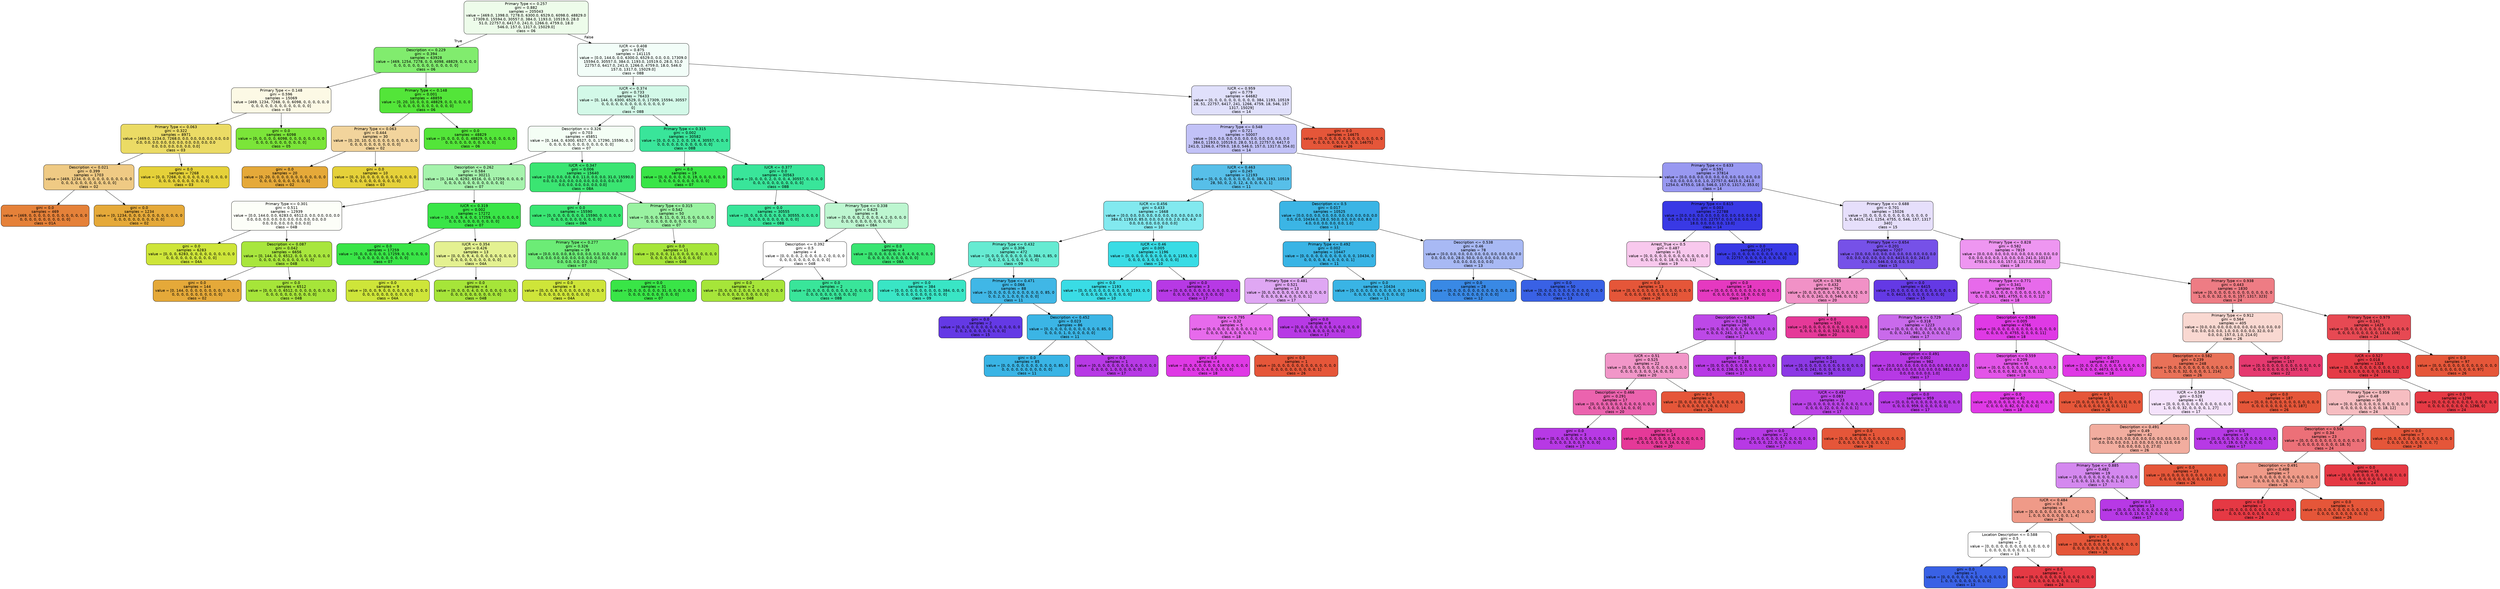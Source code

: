 digraph Tree {
node [shape=box, style="filled, rounded", color="black", fontname="helvetica"] ;
edge [fontname="helvetica"] ;
0 [label="Primary Type <= 0.257\ngini = 0.882\nsamples = 205043\nvalue = [469.0, 1398.0, 7278.0, 6300.0, 6529.0, 6098.0, 48829.0\n17309.0, 15594.0, 30557.0, 384.0, 1193.0, 10519.0, 28.0\n51.0, 22757.0, 6417.0, 241.0, 1266.0, 4759.0, 18.0\n546.0, 157.0, 1317.0, 15029.0]\nclass = 06", fillcolor="#edfcea"] ;
1 [label="Description <= 0.229\ngini = 0.394\nsamples = 63928\nvalue = [469, 1254, 7278, 0, 0, 6098, 48829, 0, 0, 0, 0\n0, 0, 0, 0, 0, 0, 0, 0, 0, 0, 0, 0, 0, 0]\nclass = 06", fillcolor="#81ec6e"] ;
0 -> 1 [labeldistance=2.5, labelangle=45, headlabel="True"] ;
2 [label="Primary Type <= 0.148\ngini = 0.596\nsamples = 15069\nvalue = [469, 1234, 7268, 0, 0, 6098, 0, 0, 0, 0, 0, 0\n0, 0, 0, 0, 0, 0, 0, 0, 0, 0, 0, 0, 0]\nclass = 03", fillcolor="#fcf9e5"] ;
1 -> 2 ;
3 [label="Primary Type <= 0.063\ngini = 0.322\nsamples = 8971\nvalue = [469.0, 1234.0, 7268.0, 0.0, 0.0, 0.0, 0.0, 0.0, 0.0\n0.0, 0.0, 0.0, 0.0, 0.0, 0.0, 0.0, 0.0, 0.0, 0.0\n0.0, 0.0, 0.0, 0.0, 0.0, 0.0]\nclass = 03", fillcolor="#ebdb65"] ;
2 -> 3 ;
4 [label="Description <= 0.021\ngini = 0.399\nsamples = 1703\nvalue = [469, 1234, 0, 0, 0, 0, 0, 0, 0, 0, 0, 0, 0\n0, 0, 0, 0, 0, 0, 0, 0, 0, 0, 0, 0]\nclass = 02", fillcolor="#efca84"] ;
3 -> 4 ;
5 [label="gini = 0.0\nsamples = 469\nvalue = [469, 0, 0, 0, 0, 0, 0, 0, 0, 0, 0, 0, 0, 0\n0, 0, 0, 0, 0, 0, 0, 0, 0, 0, 0]\nclass = 01A", fillcolor="#e58139"] ;
4 -> 5 ;
6 [label="gini = 0.0\nsamples = 1234\nvalue = [0, 1234, 0, 0, 0, 0, 0, 0, 0, 0, 0, 0, 0, 0\n0, 0, 0, 0, 0, 0, 0, 0, 0, 0, 0]\nclass = 02", fillcolor="#e5a939"] ;
4 -> 6 ;
7 [label="gini = 0.0\nsamples = 7268\nvalue = [0, 0, 7268, 0, 0, 0, 0, 0, 0, 0, 0, 0, 0, 0\n0, 0, 0, 0, 0, 0, 0, 0, 0, 0, 0]\nclass = 03", fillcolor="#e5d139"] ;
3 -> 7 ;
8 [label="gini = 0.0\nsamples = 6098\nvalue = [0, 0, 0, 0, 0, 6098, 0, 0, 0, 0, 0, 0, 0, 0\n0, 0, 0, 0, 0, 0, 0, 0, 0, 0, 0]\nclass = 05", fillcolor="#7be539"] ;
2 -> 8 ;
9 [label="Primary Type <= 0.148\ngini = 0.001\nsamples = 48859\nvalue = [0, 20, 10, 0, 0, 0, 48829, 0, 0, 0, 0, 0, 0\n0, 0, 0, 0, 0, 0, 0, 0, 0, 0, 0, 0]\nclass = 06", fillcolor="#53e539"] ;
1 -> 9 ;
10 [label="Primary Type <= 0.063\ngini = 0.444\nsamples = 30\nvalue = [0, 20, 10, 0, 0, 0, 0, 0, 0, 0, 0, 0, 0, 0\n0, 0, 0, 0, 0, 0, 0, 0, 0, 0, 0]\nclass = 02", fillcolor="#f2d49c"] ;
9 -> 10 ;
11 [label="gini = 0.0\nsamples = 20\nvalue = [0, 20, 0, 0, 0, 0, 0, 0, 0, 0, 0, 0, 0, 0\n0, 0, 0, 0, 0, 0, 0, 0, 0, 0, 0]\nclass = 02", fillcolor="#e5a939"] ;
10 -> 11 ;
12 [label="gini = 0.0\nsamples = 10\nvalue = [0, 0, 10, 0, 0, 0, 0, 0, 0, 0, 0, 0, 0, 0\n0, 0, 0, 0, 0, 0, 0, 0, 0, 0, 0]\nclass = 03", fillcolor="#e5d139"] ;
10 -> 12 ;
13 [label="gini = 0.0\nsamples = 48829\nvalue = [0, 0, 0, 0, 0, 0, 48829, 0, 0, 0, 0, 0, 0, 0\n0, 0, 0, 0, 0, 0, 0, 0, 0, 0, 0]\nclass = 06", fillcolor="#53e539"] ;
9 -> 13 ;
14 [label="IUCR <= 0.408\ngini = 0.875\nsamples = 141115\nvalue = [0.0, 144.0, 0.0, 6300.0, 6529.0, 0.0, 0.0, 17309.0\n15594.0, 30557.0, 384.0, 1193.0, 10519.0, 28.0, 51.0\n22757.0, 6417.0, 241.0, 1266.0, 4759.0, 18.0, 546.0\n157.0, 1317.0, 15029.0]\nclass = 08B", fillcolor="#f2fdf8"] ;
0 -> 14 [labeldistance=2.5, labelangle=-45, headlabel="False"] ;
15 [label="IUCR <= 0.374\ngini = 0.733\nsamples = 76433\nvalue = [0, 144, 0, 6300, 6529, 0, 0, 17309, 15594, 30557\n0, 0, 0, 0, 0, 0, 0, 0, 0, 0, 0, 0, 0, 0\n0]\nclass = 08B", fillcolor="#d3f9e8"] ;
14 -> 15 ;
16 [label="Description <= 0.326\ngini = 0.703\nsamples = 45851\nvalue = [0, 144, 0, 6300, 6527, 0, 0, 17290, 15590, 0, 0\n0, 0, 0, 0, 0, 0, 0, 0, 0, 0, 0, 0, 0, 0]\nclass = 07", fillcolor="#f4fef5"] ;
15 -> 16 ;
17 [label="Description <= 0.262\ngini = 0.584\nsamples = 30211\nvalue = [0, 144, 0, 6292, 6516, 0, 0, 17259, 0, 0, 0, 0\n0, 0, 0, 0, 0, 0, 0, 0, 0, 0, 0, 0, 0]\nclass = 07", fillcolor="#a5f3ac"] ;
16 -> 17 ;
18 [label="Primary Type <= 0.301\ngini = 0.511\nsamples = 12939\nvalue = [0.0, 144.0, 0.0, 6283.0, 6512.0, 0.0, 0.0, 0.0, 0.0\n0.0, 0.0, 0.0, 0.0, 0.0, 0.0, 0.0, 0.0, 0.0, 0.0\n0.0, 0.0, 0.0, 0.0, 0.0, 0.0]\nclass = 04B", fillcolor="#fcfef8"] ;
17 -> 18 ;
19 [label="gini = 0.0\nsamples = 6283\nvalue = [0, 0, 0, 6283, 0, 0, 0, 0, 0, 0, 0, 0, 0, 0\n0, 0, 0, 0, 0, 0, 0, 0, 0, 0, 0]\nclass = 04A", fillcolor="#cee539"] ;
18 -> 19 ;
20 [label="Description <= 0.087\ngini = 0.042\nsamples = 6656\nvalue = [0, 144, 0, 0, 6512, 0, 0, 0, 0, 0, 0, 0, 0\n0, 0, 0, 0, 0, 0, 0, 0, 0, 0, 0, 0]\nclass = 04B", fillcolor="#a8e63d"] ;
18 -> 20 ;
21 [label="gini = 0.0\nsamples = 144\nvalue = [0, 144, 0, 0, 0, 0, 0, 0, 0, 0, 0, 0, 0, 0\n0, 0, 0, 0, 0, 0, 0, 0, 0, 0, 0]\nclass = 02", fillcolor="#e5a939"] ;
20 -> 21 ;
22 [label="gini = 0.0\nsamples = 6512\nvalue = [0, 0, 0, 0, 6512, 0, 0, 0, 0, 0, 0, 0, 0, 0\n0, 0, 0, 0, 0, 0, 0, 0, 0, 0, 0]\nclass = 04B", fillcolor="#a6e539"] ;
20 -> 22 ;
23 [label="IUCR <= 0.319\ngini = 0.002\nsamples = 17272\nvalue = [0, 0, 0, 9, 4, 0, 0, 17259, 0, 0, 0, 0, 0, 0\n0, 0, 0, 0, 0, 0, 0, 0, 0, 0, 0]\nclass = 07", fillcolor="#39e547"] ;
17 -> 23 ;
24 [label="gini = 0.0\nsamples = 17259\nvalue = [0, 0, 0, 0, 0, 0, 0, 17259, 0, 0, 0, 0, 0, 0\n0, 0, 0, 0, 0, 0, 0, 0, 0, 0, 0]\nclass = 07", fillcolor="#39e547"] ;
23 -> 24 ;
25 [label="IUCR <= 0.354\ngini = 0.426\nsamples = 13\nvalue = [0, 0, 0, 9, 4, 0, 0, 0, 0, 0, 0, 0, 0, 0\n0, 0, 0, 0, 0, 0, 0, 0, 0, 0, 0]\nclass = 04A", fillcolor="#e4f191"] ;
23 -> 25 ;
26 [label="gini = 0.0\nsamples = 9\nvalue = [0, 0, 0, 9, 0, 0, 0, 0, 0, 0, 0, 0, 0, 0\n0, 0, 0, 0, 0, 0, 0, 0, 0, 0, 0]\nclass = 04A", fillcolor="#cee539"] ;
25 -> 26 ;
27 [label="gini = 0.0\nsamples = 4\nvalue = [0, 0, 0, 0, 4, 0, 0, 0, 0, 0, 0, 0, 0, 0\n0, 0, 0, 0, 0, 0, 0, 0, 0, 0, 0]\nclass = 04B", fillcolor="#a6e539"] ;
25 -> 27 ;
28 [label="IUCR <= 0.347\ngini = 0.006\nsamples = 15640\nvalue = [0.0, 0.0, 0.0, 8.0, 11.0, 0.0, 0.0, 31.0, 15590.0\n0.0, 0.0, 0.0, 0.0, 0.0, 0.0, 0.0, 0.0, 0.0, 0.0\n0.0, 0.0, 0.0, 0.0, 0.0, 0.0]\nclass = 08A", fillcolor="#3ae572"] ;
16 -> 28 ;
29 [label="gini = 0.0\nsamples = 15590\nvalue = [0, 0, 0, 0, 0, 0, 0, 0, 15590, 0, 0, 0, 0, 0\n0, 0, 0, 0, 0, 0, 0, 0, 0, 0, 0]\nclass = 08A", fillcolor="#39e572"] ;
28 -> 29 ;
30 [label="Primary Type <= 0.315\ngini = 0.542\nsamples = 50\nvalue = [0, 0, 0, 8, 11, 0, 0, 31, 0, 0, 0, 0, 0, 0\n0, 0, 0, 0, 0, 0, 0, 0, 0, 0, 0]\nclass = 07", fillcolor="#99f2a1"] ;
28 -> 30 ;
31 [label="Primary Type <= 0.277\ngini = 0.326\nsamples = 39\nvalue = [0.0, 0.0, 0.0, 8.0, 0.0, 0.0, 0.0, 31.0, 0.0, 0.0\n0.0, 0.0, 0.0, 0.0, 0.0, 0.0, 0.0, 0.0, 0.0, 0.0\n0.0, 0.0, 0.0, 0.0, 0.0]\nclass = 07", fillcolor="#6cec76"] ;
30 -> 31 ;
32 [label="gini = 0.0\nsamples = 8\nvalue = [0, 0, 0, 8, 0, 0, 0, 0, 0, 0, 0, 0, 0, 0\n0, 0, 0, 0, 0, 0, 0, 0, 0, 0, 0]\nclass = 04A", fillcolor="#cee539"] ;
31 -> 32 ;
33 [label="gini = 0.0\nsamples = 31\nvalue = [0, 0, 0, 0, 0, 0, 0, 31, 0, 0, 0, 0, 0, 0\n0, 0, 0, 0, 0, 0, 0, 0, 0, 0, 0]\nclass = 07", fillcolor="#39e547"] ;
31 -> 33 ;
34 [label="gini = 0.0\nsamples = 11\nvalue = [0, 0, 0, 0, 11, 0, 0, 0, 0, 0, 0, 0, 0, 0\n0, 0, 0, 0, 0, 0, 0, 0, 0, 0, 0]\nclass = 04B", fillcolor="#a6e539"] ;
30 -> 34 ;
35 [label="Primary Type <= 0.315\ngini = 0.002\nsamples = 30582\nvalue = [0, 0, 0, 0, 2, 0, 0, 19, 4, 30557, 0, 0, 0\n0, 0, 0, 0, 0, 0, 0, 0, 0, 0, 0, 0]\nclass = 08B", fillcolor="#39e59a"] ;
15 -> 35 ;
36 [label="gini = 0.0\nsamples = 19\nvalue = [0, 0, 0, 0, 0, 0, 0, 19, 0, 0, 0, 0, 0, 0\n0, 0, 0, 0, 0, 0, 0, 0, 0, 0, 0]\nclass = 07", fillcolor="#39e547"] ;
35 -> 36 ;
37 [label="IUCR <= 0.377\ngini = 0.0\nsamples = 30563\nvalue = [0, 0, 0, 0, 2, 0, 0, 0, 4, 30557, 0, 0, 0, 0\n0, 0, 0, 0, 0, 0, 0, 0, 0, 0, 0]\nclass = 08B", fillcolor="#39e59a"] ;
35 -> 37 ;
38 [label="gini = 0.0\nsamples = 30555\nvalue = [0, 0, 0, 0, 0, 0, 0, 0, 0, 30555, 0, 0, 0, 0\n0, 0, 0, 0, 0, 0, 0, 0, 0, 0, 0]\nclass = 08B", fillcolor="#39e59a"] ;
37 -> 38 ;
39 [label="Primary Type <= 0.338\ngini = 0.625\nsamples = 8\nvalue = [0, 0, 0, 0, 2, 0, 0, 0, 4, 2, 0, 0, 0, 0\n0, 0, 0, 0, 0, 0, 0, 0, 0, 0, 0]\nclass = 08A", fillcolor="#bdf6d0"] ;
37 -> 39 ;
40 [label="Description <= 0.392\ngini = 0.5\nsamples = 4\nvalue = [0, 0, 0, 0, 2, 0, 0, 0, 0, 2, 0, 0, 0, 0\n0, 0, 0, 0, 0, 0, 0, 0, 0, 0, 0]\nclass = 04B", fillcolor="#ffffff"] ;
39 -> 40 ;
41 [label="gini = 0.0\nsamples = 2\nvalue = [0, 0, 0, 0, 2, 0, 0, 0, 0, 0, 0, 0, 0, 0\n0, 0, 0, 0, 0, 0, 0, 0, 0, 0, 0]\nclass = 04B", fillcolor="#a6e539"] ;
40 -> 41 ;
42 [label="gini = 0.0\nsamples = 2\nvalue = [0, 0, 0, 0, 0, 0, 0, 0, 0, 2, 0, 0, 0, 0\n0, 0, 0, 0, 0, 0, 0, 0, 0, 0, 0]\nclass = 08B", fillcolor="#39e59a"] ;
40 -> 42 ;
43 [label="gini = 0.0\nsamples = 4\nvalue = [0, 0, 0, 0, 0, 0, 0, 0, 4, 0, 0, 0, 0, 0\n0, 0, 0, 0, 0, 0, 0, 0, 0, 0, 0]\nclass = 08A", fillcolor="#39e572"] ;
39 -> 43 ;
44 [label="IUCR <= 0.959\ngini = 0.779\nsamples = 64682\nvalue = [0, 0, 0, 0, 0, 0, 0, 0, 0, 0, 384, 1193, 10519\n28, 51, 22757, 6417, 241, 1266, 4759, 18, 546, 157\n1317, 15029]\nclass = 14", fillcolor="#e0e0fb"] ;
14 -> 44 ;
45 [label="Primary Type <= 0.548\ngini = 0.721\nsamples = 50007\nvalue = [0.0, 0.0, 0.0, 0.0, 0.0, 0.0, 0.0, 0.0, 0.0, 0.0\n384.0, 1193.0, 10519.0, 28.0, 51.0, 22757.0, 6417.0\n241.0, 1266.0, 4759.0, 18.0, 546.0, 157.0, 1317.0, 354.0]\nclass = 14", fillcolor="#c2c2f7"] ;
44 -> 45 ;
46 [label="IUCR <= 0.463\ngini = 0.245\nsamples = 12193\nvalue = [0, 0, 0, 0, 0, 0, 0, 0, 0, 0, 384, 1193, 10519\n28, 50, 0, 2, 0, 12, 4, 0, 0, 0, 0, 1]\nclass = 11", fillcolor="#57bfe9"] ;
45 -> 46 ;
47 [label="IUCR <= 0.456\ngini = 0.433\nsamples = 1668\nvalue = [0.0, 0.0, 0.0, 0.0, 0.0, 0.0, 0.0, 0.0, 0.0, 0.0\n384.0, 1193.0, 85.0, 0.0, 0.0, 0.0, 2.0, 0.0, 4.0\n0.0, 0.0, 0.0, 0.0, 0.0, 0.0]\nclass = 10", fillcolor="#82e9ef"] ;
46 -> 47 ;
48 [label="Primary Type <= 0.432\ngini = 0.306\nsamples = 472\nvalue = [0, 0, 0, 0, 0, 0, 0, 0, 0, 0, 384, 0, 85, 0\n0, 0, 2, 0, 1, 0, 0, 0, 0, 0, 0]\nclass = 09", fillcolor="#66ebd2"] ;
47 -> 48 ;
49 [label="gini = 0.0\nsamples = 384\nvalue = [0, 0, 0, 0, 0, 0, 0, 0, 0, 0, 384, 0, 0, 0\n0, 0, 0, 0, 0, 0, 0, 0, 0, 0, 0]\nclass = 09", fillcolor="#39e5c5"] ;
48 -> 49 ;
50 [label="Primary Type <= 0.471\ngini = 0.066\nsamples = 88\nvalue = [0, 0, 0, 0, 0, 0, 0, 0, 0, 0, 0, 0, 85, 0\n0, 0, 2, 0, 1, 0, 0, 0, 0, 0, 0]\nclass = 11", fillcolor="#40b7e6"] ;
48 -> 50 ;
51 [label="gini = 0.0\nsamples = 2\nvalue = [0, 0, 0, 0, 0, 0, 0, 0, 0, 0, 0, 0, 0, 0\n0, 0, 2, 0, 0, 0, 0, 0, 0, 0, 0]\nclass = 15", fillcolor="#6439e5"] ;
50 -> 51 ;
52 [label="Description <= 0.452\ngini = 0.023\nsamples = 86\nvalue = [0, 0, 0, 0, 0, 0, 0, 0, 0, 0, 0, 0, 85, 0\n0, 0, 0, 0, 1, 0, 0, 0, 0, 0, 0]\nclass = 11", fillcolor="#3bb5e5"] ;
50 -> 52 ;
53 [label="gini = 0.0\nsamples = 85\nvalue = [0, 0, 0, 0, 0, 0, 0, 0, 0, 0, 0, 0, 85, 0\n0, 0, 0, 0, 0, 0, 0, 0, 0, 0, 0]\nclass = 11", fillcolor="#39b4e5"] ;
52 -> 53 ;
54 [label="gini = 0.0\nsamples = 1\nvalue = [0, 0, 0, 0, 0, 0, 0, 0, 0, 0, 0, 0, 0, 0\n0, 0, 0, 0, 1, 0, 0, 0, 0, 0, 0]\nclass = 17", fillcolor="#b739e5"] ;
52 -> 54 ;
55 [label="IUCR <= 0.46\ngini = 0.005\nsamples = 1196\nvalue = [0, 0, 0, 0, 0, 0, 0, 0, 0, 0, 0, 1193, 0, 0\n0, 0, 0, 0, 3, 0, 0, 0, 0, 0, 0]\nclass = 10", fillcolor="#39dce5"] ;
47 -> 55 ;
56 [label="gini = 0.0\nsamples = 1193\nvalue = [0, 0, 0, 0, 0, 0, 0, 0, 0, 0, 0, 1193, 0, 0\n0, 0, 0, 0, 0, 0, 0, 0, 0, 0, 0]\nclass = 10", fillcolor="#39dce5"] ;
55 -> 56 ;
57 [label="gini = 0.0\nsamples = 3\nvalue = [0, 0, 0, 0, 0, 0, 0, 0, 0, 0, 0, 0, 0, 0\n0, 0, 0, 0, 3, 0, 0, 0, 0, 0, 0]\nclass = 17", fillcolor="#b739e5"] ;
55 -> 57 ;
58 [label="Description <= 0.5\ngini = 0.017\nsamples = 10525\nvalue = [0.0, 0.0, 0.0, 0.0, 0.0, 0.0, 0.0, 0.0, 0.0, 0.0\n0.0, 0.0, 10434.0, 28.0, 50.0, 0.0, 0.0, 0.0, 8.0\n4.0, 0.0, 0.0, 0.0, 0.0, 1.0]\nclass = 11", fillcolor="#3bb5e5"] ;
46 -> 58 ;
59 [label="Primary Type <= 0.492\ngini = 0.002\nsamples = 10447\nvalue = [0, 0, 0, 0, 0, 0, 0, 0, 0, 0, 0, 0, 10434, 0\n0, 0, 0, 0, 8, 4, 0, 0, 0, 0, 1]\nclass = 11", fillcolor="#39b4e5"] ;
58 -> 59 ;
60 [label="Primary Type <= 0.481\ngini = 0.521\nsamples = 13\nvalue = [0, 0, 0, 0, 0, 0, 0, 0, 0, 0, 0, 0, 0, 0\n0, 0, 0, 0, 8, 4, 0, 0, 0, 0, 1]\nclass = 17", fillcolor="#dfa7f3"] ;
59 -> 60 ;
61 [label="hora <= 0.795\ngini = 0.32\nsamples = 5\nvalue = [0, 0, 0, 0, 0, 0, 0, 0, 0, 0, 0, 0, 0, 0\n0, 0, 0, 0, 0, 4, 0, 0, 0, 0, 1]\nclass = 18", fillcolor="#e76aec"] ;
60 -> 61 ;
62 [label="gini = 0.0\nsamples = 4\nvalue = [0, 0, 0, 0, 0, 0, 0, 0, 0, 0, 0, 0, 0, 0\n0, 0, 0, 0, 0, 4, 0, 0, 0, 0, 0]\nclass = 18", fillcolor="#df39e5"] ;
61 -> 62 ;
63 [label="gini = 0.0\nsamples = 1\nvalue = [0, 0, 0, 0, 0, 0, 0, 0, 0, 0, 0, 0, 0, 0\n0, 0, 0, 0, 0, 0, 0, 0, 0, 0, 1]\nclass = 26", fillcolor="#e55639"] ;
61 -> 63 ;
64 [label="gini = 0.0\nsamples = 8\nvalue = [0, 0, 0, 0, 0, 0, 0, 0, 0, 0, 0, 0, 0, 0\n0, 0, 0, 0, 8, 0, 0, 0, 0, 0, 0]\nclass = 17", fillcolor="#b739e5"] ;
60 -> 64 ;
65 [label="gini = 0.0\nsamples = 10434\nvalue = [0, 0, 0, 0, 0, 0, 0, 0, 0, 0, 0, 0, 10434, 0\n0, 0, 0, 0, 0, 0, 0, 0, 0, 0, 0]\nclass = 11", fillcolor="#39b4e5"] ;
59 -> 65 ;
66 [label="Description <= 0.538\ngini = 0.46\nsamples = 78\nvalue = [0.0, 0.0, 0.0, 0.0, 0.0, 0.0, 0.0, 0.0, 0.0, 0.0\n0.0, 0.0, 0.0, 28.0, 50.0, 0.0, 0.0, 0.0, 0.0, 0.0\n0.0, 0.0, 0.0, 0.0, 0.0]\nclass = 13", fillcolor="#a8b9f4"] ;
58 -> 66 ;
67 [label="gini = 0.0\nsamples = 28\nvalue = [0, 0, 0, 0, 0, 0, 0, 0, 0, 0, 0, 0, 0, 28\n0, 0, 0, 0, 0, 0, 0, 0, 0, 0, 0]\nclass = 12", fillcolor="#3989e5"] ;
66 -> 67 ;
68 [label="gini = 0.0\nsamples = 50\nvalue = [0, 0, 0, 0, 0, 0, 0, 0, 0, 0, 0, 0, 0, 0\n50, 0, 0, 0, 0, 0, 0, 0, 0, 0, 0]\nclass = 13", fillcolor="#3961e5"] ;
66 -> 68 ;
69 [label="Primary Type <= 0.633\ngini = 0.591\nsamples = 37814\nvalue = [0.0, 0.0, 0.0, 0.0, 0.0, 0.0, 0.0, 0.0, 0.0, 0.0\n0.0, 0.0, 0.0, 0.0, 1.0, 22757.0, 6415.0, 241.0\n1254.0, 4755.0, 18.0, 546.0, 157.0, 1317.0, 353.0]\nclass = 14", fillcolor="#9898f1"] ;
45 -> 69 ;
70 [label="Primary Type <= 0.615\ngini = 0.003\nsamples = 22788\nvalue = [0.0, 0.0, 0.0, 0.0, 0.0, 0.0, 0.0, 0.0, 0.0, 0.0\n0.0, 0.0, 0.0, 0.0, 0.0, 22757.0, 0.0, 0.0, 0.0, 0.0\n18.0, 0.0, 0.0, 0.0, 13.0]\nclass = 14", fillcolor="#3939e5"] ;
69 -> 70 ;
71 [label="Arrest_True <= 0.5\ngini = 0.487\nsamples = 31\nvalue = [0, 0, 0, 0, 0, 0, 0, 0, 0, 0, 0, 0, 0, 0\n0, 0, 0, 0, 0, 0, 18, 0, 0, 0, 13]\nclass = 19", fillcolor="#f8c8ed"] ;
70 -> 71 ;
72 [label="gini = 0.0\nsamples = 13\nvalue = [0, 0, 0, 0, 0, 0, 0, 0, 0, 0, 0, 0, 0, 0\n0, 0, 0, 0, 0, 0, 0, 0, 0, 0, 13]\nclass = 26", fillcolor="#e55639"] ;
71 -> 72 ;
73 [label="gini = 0.0\nsamples = 18\nvalue = [0, 0, 0, 0, 0, 0, 0, 0, 0, 0, 0, 0, 0, 0\n0, 0, 0, 0, 0, 0, 18, 0, 0, 0, 0]\nclass = 19", fillcolor="#e539c0"] ;
71 -> 73 ;
74 [label="gini = 0.0\nsamples = 22757\nvalue = [0, 0, 0, 0, 0, 0, 0, 0, 0, 0, 0, 0, 0, 0\n0, 22757, 0, 0, 0, 0, 0, 0, 0, 0, 0]\nclass = 14", fillcolor="#3939e5"] ;
70 -> 74 ;
75 [label="Primary Type <= 0.688\ngini = 0.701\nsamples = 15026\nvalue = [0, 0, 0, 0, 0, 0, 0, 0, 0, 0, 0, 0, 0, 0\n1, 0, 6415, 241, 1254, 4755, 0, 546, 157, 1317\n340]\nclass = 15", fillcolor="#e6dffb"] ;
69 -> 75 ;
76 [label="Primary Type <= 0.654\ngini = 0.201\nsamples = 7207\nvalue = [0.0, 0.0, 0.0, 0.0, 0.0, 0.0, 0.0, 0.0, 0.0, 0.0\n0.0, 0.0, 0.0, 0.0, 0.0, 0.0, 6415.0, 0.0, 241.0\n0.0, 0.0, 546.0, 0.0, 0.0, 5.0]\nclass = 15", fillcolor="#7651e8"] ;
75 -> 76 ;
77 [label="IUCR <= 0.785\ngini = 0.432\nsamples = 792\nvalue = [0, 0, 0, 0, 0, 0, 0, 0, 0, 0, 0, 0, 0, 0\n0, 0, 0, 0, 241, 0, 0, 546, 0, 0, 5]\nclass = 20", fillcolor="#f191c6"] ;
76 -> 77 ;
78 [label="Description <= 0.626\ngini = 0.138\nsamples = 260\nvalue = [0, 0, 0, 0, 0, 0, 0, 0, 0, 0, 0, 0, 0, 0\n0, 0, 0, 0, 241, 0, 0, 14, 0, 0, 5]\nclass = 17", fillcolor="#bd48e7"] ;
77 -> 78 ;
79 [label="IUCR <= 0.51\ngini = 0.525\nsamples = 22\nvalue = [0, 0, 0, 0, 0, 0, 0, 0, 0, 0, 0, 0, 0, 0\n0, 0, 0, 0, 3, 0, 0, 14, 0, 0, 5]\nclass = 20", fillcolor="#f196c8"] ;
78 -> 79 ;
80 [label="Description <= 0.466\ngini = 0.291\nsamples = 17\nvalue = [0, 0, 0, 0, 0, 0, 0, 0, 0, 0, 0, 0, 0, 0\n0, 0, 0, 0, 3, 0, 0, 14, 0, 0, 0]\nclass = 20", fillcolor="#eb63ae"] ;
79 -> 80 ;
81 [label="gini = 0.0\nsamples = 3\nvalue = [0, 0, 0, 0, 0, 0, 0, 0, 0, 0, 0, 0, 0, 0\n0, 0, 0, 0, 3, 0, 0, 0, 0, 0, 0]\nclass = 17", fillcolor="#b739e5"] ;
80 -> 81 ;
82 [label="gini = 0.0\nsamples = 14\nvalue = [0, 0, 0, 0, 0, 0, 0, 0, 0, 0, 0, 0, 0, 0\n0, 0, 0, 0, 0, 0, 0, 14, 0, 0, 0]\nclass = 20", fillcolor="#e53998"] ;
80 -> 82 ;
83 [label="gini = 0.0\nsamples = 5\nvalue = [0, 0, 0, 0, 0, 0, 0, 0, 0, 0, 0, 0, 0, 0\n0, 0, 0, 0, 0, 0, 0, 0, 0, 0, 5]\nclass = 26", fillcolor="#e55639"] ;
79 -> 83 ;
84 [label="gini = 0.0\nsamples = 238\nvalue = [0, 0, 0, 0, 0, 0, 0, 0, 0, 0, 0, 0, 0, 0\n0, 0, 0, 0, 238, 0, 0, 0, 0, 0, 0]\nclass = 17", fillcolor="#b739e5"] ;
78 -> 84 ;
85 [label="gini = 0.0\nsamples = 532\nvalue = [0, 0, 0, 0, 0, 0, 0, 0, 0, 0, 0, 0, 0, 0\n0, 0, 0, 0, 0, 0, 0, 532, 0, 0, 0]\nclass = 20", fillcolor="#e53998"] ;
77 -> 85 ;
86 [label="gini = 0.0\nsamples = 6415\nvalue = [0, 0, 0, 0, 0, 0, 0, 0, 0, 0, 0, 0, 0, 0\n0, 0, 6415, 0, 0, 0, 0, 0, 0, 0, 0]\nclass = 15", fillcolor="#6439e5"] ;
76 -> 86 ;
87 [label="Primary Type <= 0.828\ngini = 0.582\nsamples = 7819\nvalue = [0.0, 0.0, 0.0, 0.0, 0.0, 0.0, 0.0, 0.0, 0.0, 0.0\n0.0, 0.0, 0.0, 0.0, 1.0, 0.0, 0.0, 241.0, 1013.0\n4755.0, 0.0, 0.0, 157.0, 1317.0, 335.0]\nclass = 18", fillcolor="#ee96f1"] ;
75 -> 87 ;
88 [label="Primary Type <= 0.771\ngini = 0.341\nsamples = 5989\nvalue = [0, 0, 0, 0, 0, 0, 0, 0, 0, 0, 0, 0, 0, 0\n0, 0, 0, 241, 981, 4755, 0, 0, 0, 0, 12]\nclass = 18", fillcolor="#e76aeb"] ;
87 -> 88 ;
89 [label="Primary Type <= 0.729\ngini = 0.318\nsamples = 1223\nvalue = [0, 0, 0, 0, 0, 0, 0, 0, 0, 0, 0, 0, 0, 0\n0, 0, 0, 241, 981, 0, 0, 0, 0, 0, 1]\nclass = 17", fillcolor="#c96aeb"] ;
88 -> 89 ;
90 [label="gini = 0.0\nsamples = 241\nvalue = [0, 0, 0, 0, 0, 0, 0, 0, 0, 0, 0, 0, 0, 0\n0, 0, 0, 241, 0, 0, 0, 0, 0, 0, 0]\nclass = 16", fillcolor="#8c39e5"] ;
89 -> 90 ;
91 [label="Description <= 0.491\ngini = 0.002\nsamples = 982\nvalue = [0.0, 0.0, 0.0, 0.0, 0.0, 0.0, 0.0, 0.0, 0.0, 0.0\n0.0, 0.0, 0.0, 0.0, 0.0, 0.0, 0.0, 0.0, 981.0, 0.0\n0.0, 0.0, 0.0, 0.0, 1.0]\nclass = 17", fillcolor="#b739e5"] ;
89 -> 91 ;
92 [label="IUCR <= 0.482\ngini = 0.083\nsamples = 23\nvalue = [0, 0, 0, 0, 0, 0, 0, 0, 0, 0, 0, 0, 0, 0\n0, 0, 0, 0, 22, 0, 0, 0, 0, 0, 1]\nclass = 17", fillcolor="#ba42e6"] ;
91 -> 92 ;
93 [label="gini = 0.0\nsamples = 22\nvalue = [0, 0, 0, 0, 0, 0, 0, 0, 0, 0, 0, 0, 0, 0\n0, 0, 0, 0, 22, 0, 0, 0, 0, 0, 0]\nclass = 17", fillcolor="#b739e5"] ;
92 -> 93 ;
94 [label="gini = 0.0\nsamples = 1\nvalue = [0, 0, 0, 0, 0, 0, 0, 0, 0, 0, 0, 0, 0, 0\n0, 0, 0, 0, 0, 0, 0, 0, 0, 0, 1]\nclass = 26", fillcolor="#e55639"] ;
92 -> 94 ;
95 [label="gini = 0.0\nsamples = 959\nvalue = [0, 0, 0, 0, 0, 0, 0, 0, 0, 0, 0, 0, 0, 0\n0, 0, 0, 0, 959, 0, 0, 0, 0, 0, 0]\nclass = 17", fillcolor="#b739e5"] ;
91 -> 95 ;
96 [label="Description <= 0.586\ngini = 0.005\nsamples = 4766\nvalue = [0, 0, 0, 0, 0, 0, 0, 0, 0, 0, 0, 0, 0, 0\n0, 0, 0, 0, 0, 4755, 0, 0, 0, 0, 11]\nclass = 18", fillcolor="#df39e5"] ;
88 -> 96 ;
97 [label="Description <= 0.559\ngini = 0.209\nsamples = 93\nvalue = [0, 0, 0, 0, 0, 0, 0, 0, 0, 0, 0, 0, 0, 0\n0, 0, 0, 0, 0, 82, 0, 0, 0, 0, 11]\nclass = 18", fillcolor="#e354e8"] ;
96 -> 97 ;
98 [label="gini = 0.0\nsamples = 82\nvalue = [0, 0, 0, 0, 0, 0, 0, 0, 0, 0, 0, 0, 0, 0\n0, 0, 0, 0, 0, 82, 0, 0, 0, 0, 0]\nclass = 18", fillcolor="#df39e5"] ;
97 -> 98 ;
99 [label="gini = 0.0\nsamples = 11\nvalue = [0, 0, 0, 0, 0, 0, 0, 0, 0, 0, 0, 0, 0, 0\n0, 0, 0, 0, 0, 0, 0, 0, 0, 0, 11]\nclass = 26", fillcolor="#e55639"] ;
97 -> 99 ;
100 [label="gini = 0.0\nsamples = 4673\nvalue = [0, 0, 0, 0, 0, 0, 0, 0, 0, 0, 0, 0, 0, 0\n0, 0, 0, 0, 0, 4673, 0, 0, 0, 0, 0]\nclass = 18", fillcolor="#df39e5"] ;
96 -> 100 ;
101 [label="Primary Type <= 0.938\ngini = 0.443\nsamples = 1830\nvalue = [0, 0, 0, 0, 0, 0, 0, 0, 0, 0, 0, 0, 0, 0\n1, 0, 0, 0, 32, 0, 0, 0, 157, 1317, 323]\nclass = 24", fillcolor="#ee7c84"] ;
87 -> 101 ;
102 [label="Primary Type <= 0.912\ngini = 0.564\nsamples = 405\nvalue = [0.0, 0.0, 0.0, 0.0, 0.0, 0.0, 0.0, 0.0, 0.0, 0.0\n0.0, 0.0, 0.0, 0.0, 1.0, 0.0, 0.0, 0.0, 32.0, 0.0\n0.0, 0.0, 157.0, 1.0, 214.0]\nclass = 26", fillcolor="#f9d8d1"] ;
101 -> 102 ;
103 [label="Description <= 0.582\ngini = 0.239\nsamples = 248\nvalue = [0, 0, 0, 0, 0, 0, 0, 0, 0, 0, 0, 0, 0, 0\n1, 0, 0, 0, 32, 0, 0, 0, 0, 1, 214]\nclass = 26", fillcolor="#e97158"] ;
102 -> 103 ;
104 [label="IUCR <= 0.549\ngini = 0.528\nsamples = 61\nvalue = [0, 0, 0, 0, 0, 0, 0, 0, 0, 0, 0, 0, 0, 0\n1, 0, 0, 0, 32, 0, 0, 0, 0, 1, 27]\nclass = 17", fillcolor="#f4e2fb"] ;
103 -> 104 ;
105 [label="Description <= 0.491\ngini = 0.49\nsamples = 42\nvalue = [0.0, 0.0, 0.0, 0.0, 0.0, 0.0, 0.0, 0.0, 0.0, 0.0\n0.0, 0.0, 0.0, 0.0, 1.0, 0.0, 0.0, 0.0, 13.0, 0.0\n0.0, 0.0, 0.0, 1.0, 27.0]\nclass = 26", fillcolor="#f2ad9f"] ;
104 -> 105 ;
106 [label="Primary Type <= 0.885\ngini = 0.482\nsamples = 19\nvalue = [0, 0, 0, 0, 0, 0, 0, 0, 0, 0, 0, 0, 0, 0\n1, 0, 0, 0, 13, 0, 0, 0, 0, 1, 4]\nclass = 17", fillcolor="#d488ef"] ;
105 -> 106 ;
107 [label="IUCR <= 0.484\ngini = 0.5\nsamples = 6\nvalue = [0, 0, 0, 0, 0, 0, 0, 0, 0, 0, 0, 0, 0, 0\n1, 0, 0, 0, 0, 0, 0, 0, 0, 1, 4]\nclass = 26", fillcolor="#ef9a88"] ;
106 -> 107 ;
108 [label="Location Description <= 0.588\ngini = 0.5\nsamples = 2\nvalue = [0, 0, 0, 0, 0, 0, 0, 0, 0, 0, 0, 0, 0, 0\n1, 0, 0, 0, 0, 0, 0, 0, 0, 1, 0]\nclass = 13", fillcolor="#ffffff"] ;
107 -> 108 ;
109 [label="gini = 0.0\nsamples = 1\nvalue = [0, 0, 0, 0, 0, 0, 0, 0, 0, 0, 0, 0, 0, 0\n1, 0, 0, 0, 0, 0, 0, 0, 0, 0, 0]\nclass = 13", fillcolor="#3961e5"] ;
108 -> 109 ;
110 [label="gini = 0.0\nsamples = 1\nvalue = [0, 0, 0, 0, 0, 0, 0, 0, 0, 0, 0, 0, 0, 0\n0, 0, 0, 0, 0, 0, 0, 0, 0, 1, 0]\nclass = 24", fillcolor="#e53944"] ;
108 -> 110 ;
111 [label="gini = 0.0\nsamples = 4\nvalue = [0, 0, 0, 0, 0, 0, 0, 0, 0, 0, 0, 0, 0, 0\n0, 0, 0, 0, 0, 0, 0, 0, 0, 0, 4]\nclass = 26", fillcolor="#e55639"] ;
107 -> 111 ;
112 [label="gini = 0.0\nsamples = 13\nvalue = [0, 0, 0, 0, 0, 0, 0, 0, 0, 0, 0, 0, 0, 0\n0, 0, 0, 0, 13, 0, 0, 0, 0, 0, 0]\nclass = 17", fillcolor="#b739e5"] ;
106 -> 112 ;
113 [label="gini = 0.0\nsamples = 23\nvalue = [0, 0, 0, 0, 0, 0, 0, 0, 0, 0, 0, 0, 0, 0\n0, 0, 0, 0, 0, 0, 0, 0, 0, 0, 23]\nclass = 26", fillcolor="#e55639"] ;
105 -> 113 ;
114 [label="gini = 0.0\nsamples = 19\nvalue = [0, 0, 0, 0, 0, 0, 0, 0, 0, 0, 0, 0, 0, 0\n0, 0, 0, 0, 19, 0, 0, 0, 0, 0, 0]\nclass = 17", fillcolor="#b739e5"] ;
104 -> 114 ;
115 [label="gini = 0.0\nsamples = 187\nvalue = [0, 0, 0, 0, 0, 0, 0, 0, 0, 0, 0, 0, 0, 0\n0, 0, 0, 0, 0, 0, 0, 0, 0, 0, 187]\nclass = 26", fillcolor="#e55639"] ;
103 -> 115 ;
116 [label="gini = 0.0\nsamples = 157\nvalue = [0, 0, 0, 0, 0, 0, 0, 0, 0, 0, 0, 0, 0, 0\n0, 0, 0, 0, 0, 0, 0, 0, 157, 0, 0]\nclass = 22", fillcolor="#e5396f"] ;
102 -> 116 ;
117 [label="Primary Type <= 0.979\ngini = 0.141\nsamples = 1425\nvalue = [0, 0, 0, 0, 0, 0, 0, 0, 0, 0, 0, 0, 0, 0\n0, 0, 0, 0, 0, 0, 0, 0, 0, 1316, 109]\nclass = 24", fillcolor="#e74953"] ;
101 -> 117 ;
118 [label="IUCR <= 0.527\ngini = 0.018\nsamples = 1328\nvalue = [0, 0, 0, 0, 0, 0, 0, 0, 0, 0, 0, 0, 0, 0\n0, 0, 0, 0, 0, 0, 0, 0, 0, 1316, 12]\nclass = 24", fillcolor="#e53b46"] ;
117 -> 118 ;
119 [label="Primary Type <= 0.959\ngini = 0.48\nsamples = 30\nvalue = [0, 0, 0, 0, 0, 0, 0, 0, 0, 0, 0, 0, 0, 0\n0, 0, 0, 0, 0, 0, 0, 0, 0, 18, 12]\nclass = 24", fillcolor="#f6bdc1"] ;
118 -> 119 ;
120 [label="Description <= 0.506\ngini = 0.34\nsamples = 23\nvalue = [0, 0, 0, 0, 0, 0, 0, 0, 0, 0, 0, 0, 0, 0\n0, 0, 0, 0, 0, 0, 0, 0, 0, 18, 5]\nclass = 24", fillcolor="#ec7078"] ;
119 -> 120 ;
121 [label="Description <= 0.491\ngini = 0.408\nsamples = 7\nvalue = [0, 0, 0, 0, 0, 0, 0, 0, 0, 0, 0, 0, 0, 0\n0, 0, 0, 0, 0, 0, 0, 0, 0, 2, 5]\nclass = 26", fillcolor="#ef9a88"] ;
120 -> 121 ;
122 [label="gini = 0.0\nsamples = 2\nvalue = [0, 0, 0, 0, 0, 0, 0, 0, 0, 0, 0, 0, 0, 0\n0, 0, 0, 0, 0, 0, 0, 0, 0, 2, 0]\nclass = 24", fillcolor="#e53944"] ;
121 -> 122 ;
123 [label="gini = 0.0\nsamples = 5\nvalue = [0, 0, 0, 0, 0, 0, 0, 0, 0, 0, 0, 0, 0, 0\n0, 0, 0, 0, 0, 0, 0, 0, 0, 0, 5]\nclass = 26", fillcolor="#e55639"] ;
121 -> 123 ;
124 [label="gini = 0.0\nsamples = 16\nvalue = [0, 0, 0, 0, 0, 0, 0, 0, 0, 0, 0, 0, 0, 0\n0, 0, 0, 0, 0, 0, 0, 0, 0, 16, 0]\nclass = 24", fillcolor="#e53944"] ;
120 -> 124 ;
125 [label="gini = 0.0\nsamples = 7\nvalue = [0, 0, 0, 0, 0, 0, 0, 0, 0, 0, 0, 0, 0, 0\n0, 0, 0, 0, 0, 0, 0, 0, 0, 0, 7]\nclass = 26", fillcolor="#e55639"] ;
119 -> 125 ;
126 [label="gini = 0.0\nsamples = 1298\nvalue = [0, 0, 0, 0, 0, 0, 0, 0, 0, 0, 0, 0, 0, 0\n0, 0, 0, 0, 0, 0, 0, 0, 0, 1298, 0]\nclass = 24", fillcolor="#e53944"] ;
118 -> 126 ;
127 [label="gini = 0.0\nsamples = 97\nvalue = [0, 0, 0, 0, 0, 0, 0, 0, 0, 0, 0, 0, 0, 0\n0, 0, 0, 0, 0, 0, 0, 0, 0, 0, 97]\nclass = 26", fillcolor="#e55639"] ;
117 -> 127 ;
128 [label="gini = 0.0\nsamples = 14675\nvalue = [0, 0, 0, 0, 0, 0, 0, 0, 0, 0, 0, 0, 0, 0\n0, 0, 0, 0, 0, 0, 0, 0, 0, 0, 14675]\nclass = 26", fillcolor="#e55639"] ;
44 -> 128 ;
}